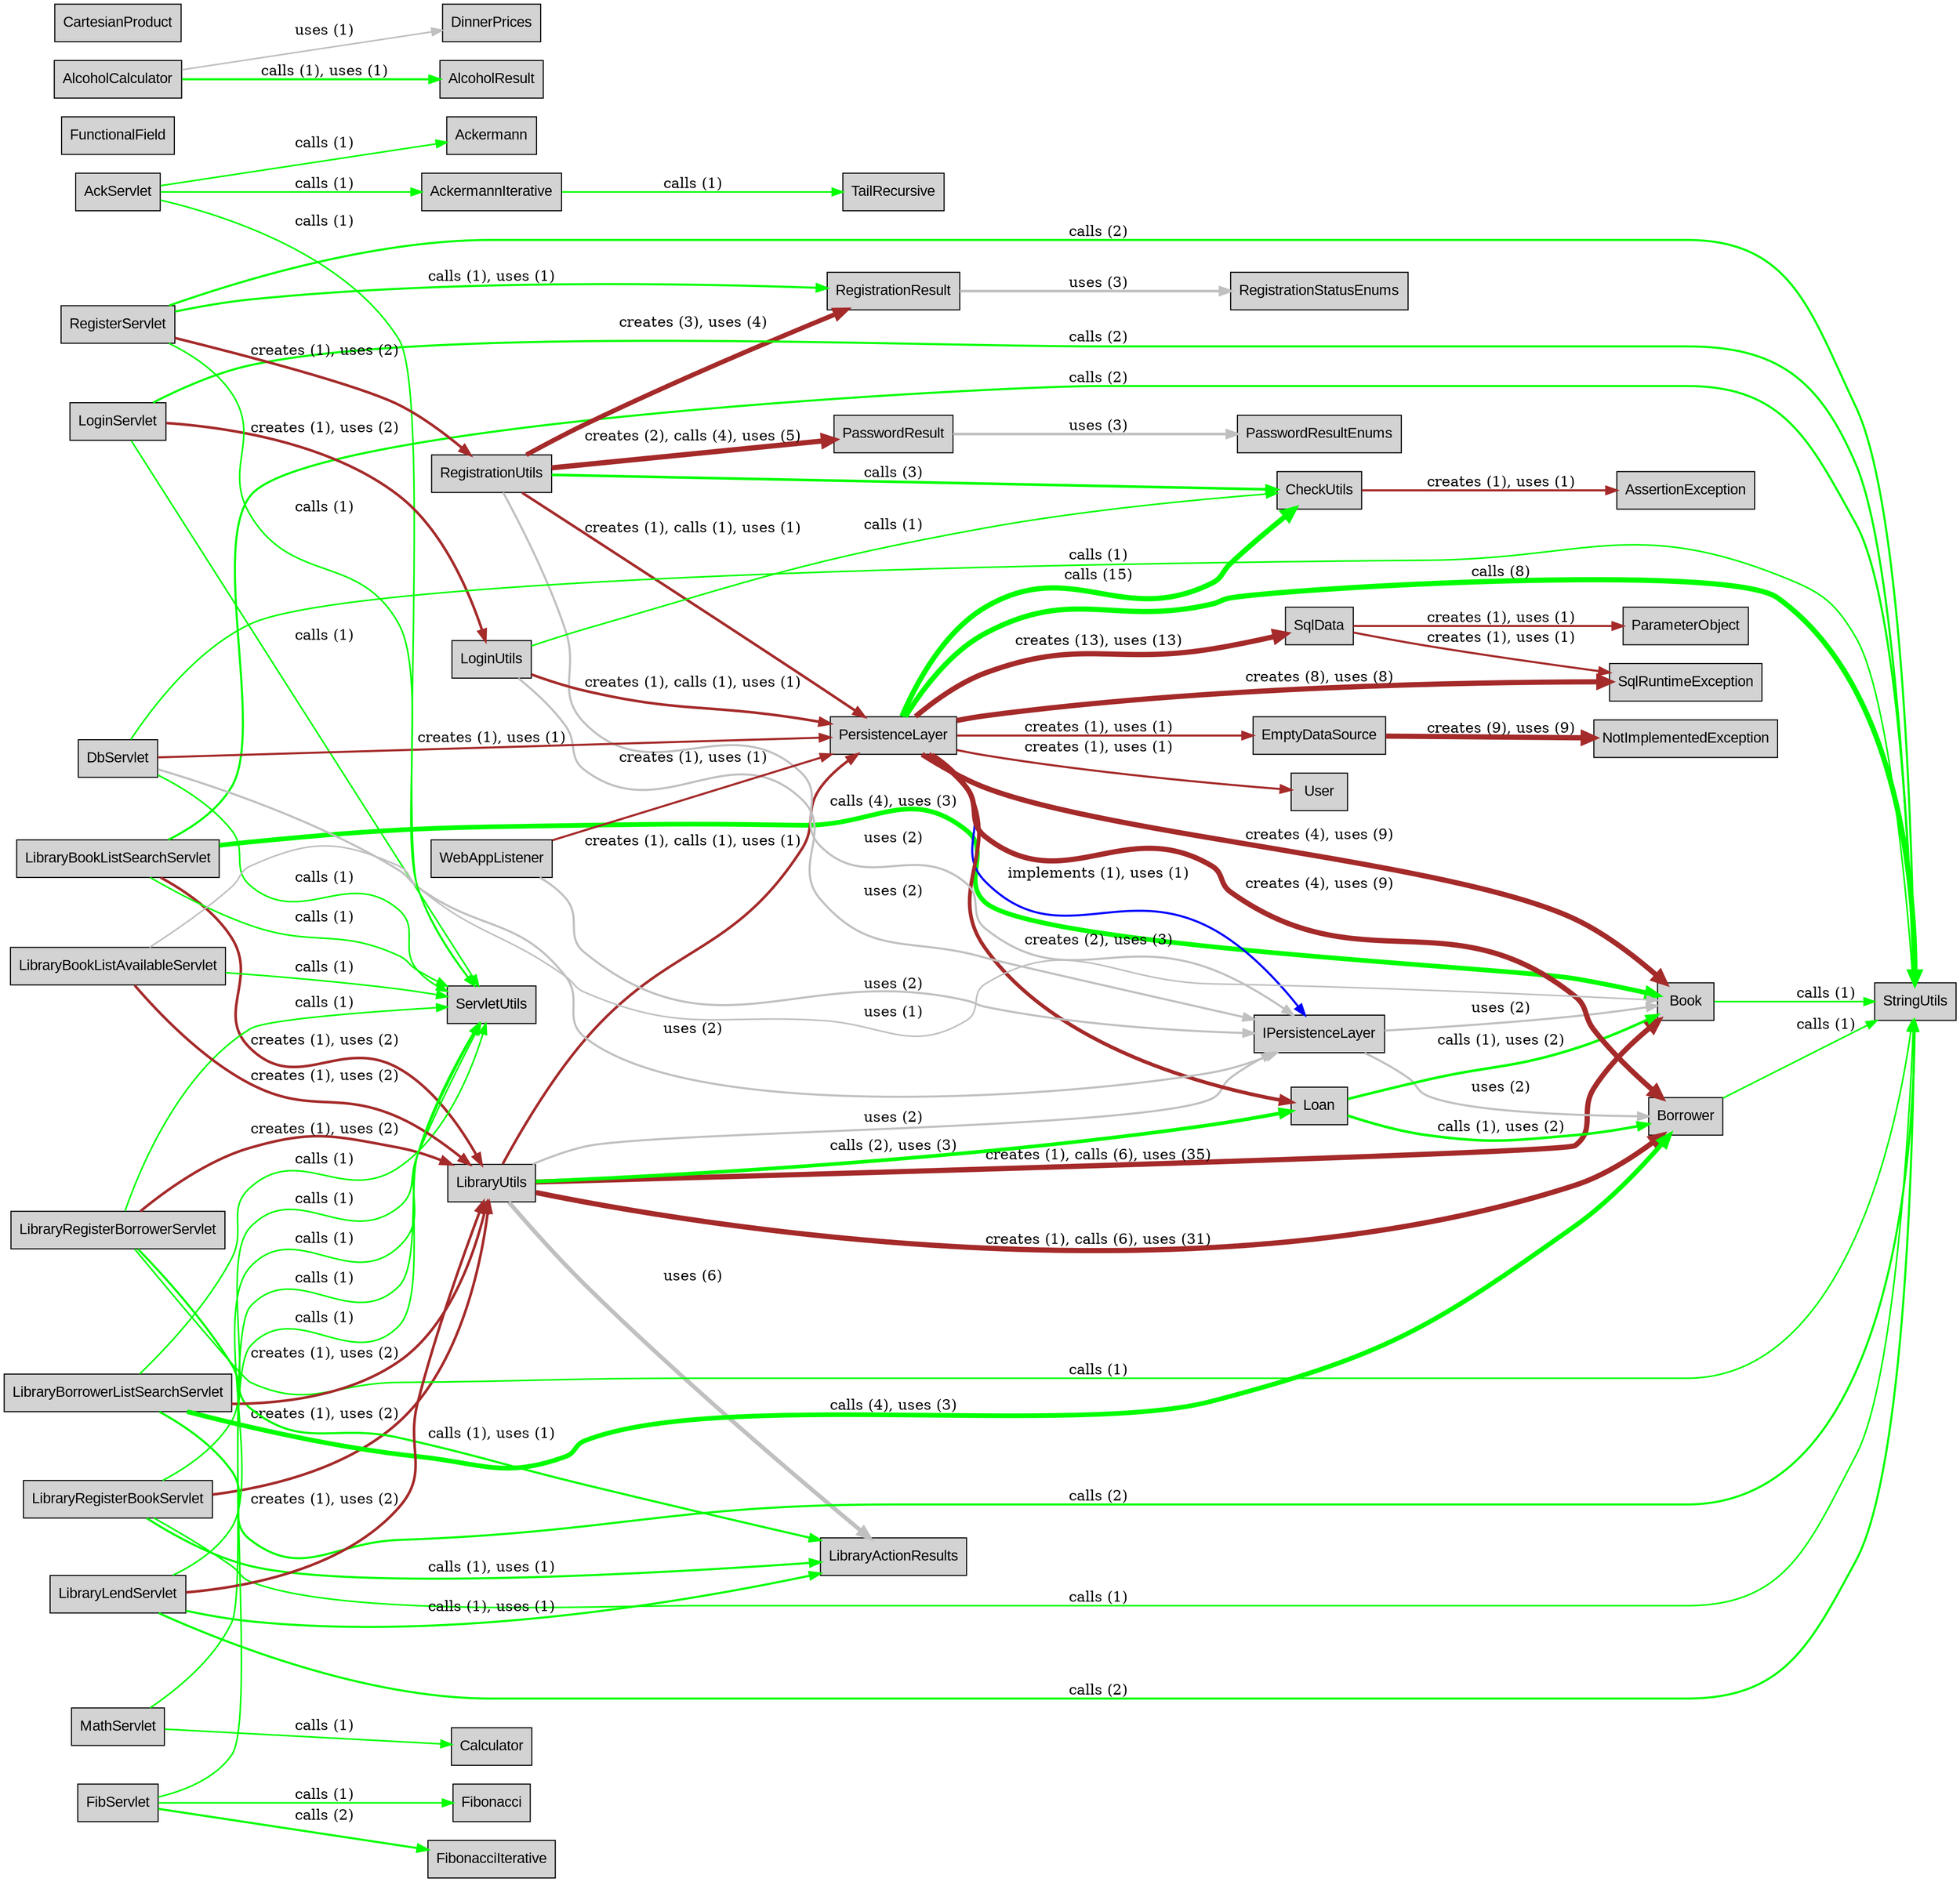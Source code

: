 digraph "ClassRelationships" {
graph ["rankdir"="LR"]
node ["shape"="rectangle","style"="filled","fontname"="Arial"]
"Ackermann" ["label"="Ackermann"]
"LibraryBookListSearchServlet" ["label"="LibraryBookListSearchServlet"]
"StringUtils" ["label"="StringUtils"]
"LibraryUtils" ["label"="LibraryUtils"]
"IPersistenceLayer" ["label"="IPersistenceLayer"]
"Borrower" ["label"="Borrower"]
"Book" ["label"="Book"]
"Loan" ["label"="Loan"]
"LibraryActionResults" ["label"="LibraryActionResults"]
"PersistenceLayer" ["label"="PersistenceLayer"]
"SqlRuntimeException" ["label"="SqlRuntimeException"]
"SqlData" ["label"="SqlData"]
"ParameterObject" ["label"="ParameterObject"]
"User" ["label"="User"]
"CheckUtils" ["label"="CheckUtils"]
"AssertionException" ["label"="AssertionException"]
"EmptyDataSource" ["label"="EmptyDataSource"]
"NotImplementedException" ["label"="NotImplementedException"]
"ServletUtils" ["label"="ServletUtils"]
"AckermannIterative" ["label"="AckermannIterative"]
"TailRecursive" ["label"="TailRecursive"]
"AckServlet" ["label"="AckServlet"]
"FunctionalField" ["label"="FunctionalField"]
"LibraryRegisterBookServlet" ["label"="LibraryRegisterBookServlet"]
"Calculator" ["label"="Calculator"]
"RegistrationResult" ["label"="RegistrationResult"]
"RegistrationStatusEnums" ["label"="RegistrationStatusEnums"]
"RegistrationUtils" ["label"="RegistrationUtils"]
"PasswordResult" ["label"="PasswordResult"]
"PasswordResultEnums" ["label"="PasswordResultEnums"]
"AlcoholCalculator" ["label"="AlcoholCalculator"]
"DinnerPrices" ["label"="DinnerPrices"]
"AlcoholResult" ["label"="AlcoholResult"]
"Fibonacci" ["label"="Fibonacci"]
"LibraryRegisterBorrowerServlet" ["label"="LibraryRegisterBorrowerServlet"]
"LoginServlet" ["label"="LoginServlet"]
"LoginUtils" ["label"="LoginUtils"]
"MathServlet" ["label"="MathServlet"]
"CartesianProduct" ["label"="CartesianProduct"]
"LibraryBorrowerListSearchServlet" ["label"="LibraryBorrowerListSearchServlet"]
"LibraryLendServlet" ["label"="LibraryLendServlet"]
"DbServlet" ["label"="DbServlet"]
"WebAppListener" ["label"="WebAppListener"]
"FibonacciIterative" ["label"="FibonacciIterative"]
"LibraryBookListAvailableServlet" ["label"="LibraryBookListAvailableServlet"]
"FibServlet" ["label"="FibServlet"]
"RegisterServlet" ["label"="RegisterServlet"]
"LibraryBookListSearchServlet" -> "StringUtils" ["style"="solid","color"="green","label"="calls (2)","arrowhead"="normal","penwidth"="2.0"]
"LibraryBookListSearchServlet" -> "LibraryUtils" ["style"="solid","color"="brown","label"="creates (1), uses (2)","arrowhead"="normal","penwidth"="2.5"]
"LibraryBookListSearchServlet" -> "Book" ["style"="solid","color"="green","label"="calls (4), uses (3)","arrowhead"="normal","penwidth"="4.5"]
"LibraryBookListSearchServlet" -> "ServletUtils" ["style"="solid","color"="green","label"="calls (1)","arrowhead"="normal","penwidth"="1.5"]
"LibraryUtils" -> "IPersistenceLayer" ["style"="solid","color"="gray","label"="uses (2)","arrowhead"="normal","penwidth"="2.0"]
"LibraryUtils" -> "Loan" ["style"="solid","color"="green","label"="calls (2), uses (3)","arrowhead"="normal","penwidth"="3.5"]
"LibraryUtils" -> "LibraryActionResults" ["style"="solid","color"="gray","label"="uses (6)","arrowhead"="normal","penwidth"="4.0"]
"LibraryUtils" -> "Borrower" ["style"="solid","color"="brown","label"="creates (1), calls (6), uses (31)","arrowhead"="normal","penwidth"="5.0"]
"LibraryUtils" -> "Book" ["style"="solid","color"="brown","label"="creates (1), calls (6), uses (35)","arrowhead"="normal","penwidth"="5.0"]
"LibraryUtils" -> "PersistenceLayer" ["style"="solid","color"="brown","label"="creates (1), calls (1), uses (1)","arrowhead"="normal","penwidth"="2.5"]
"IPersistenceLayer" -> "Borrower" ["style"="solid","color"="gray","label"="uses (2)","arrowhead"="normal","penwidth"="2.0"]
"IPersistenceLayer" -> "Book" ["style"="solid","color"="gray","label"="uses (2)","arrowhead"="normal","penwidth"="2.0"]
"Borrower" -> "StringUtils" ["style"="solid","color"="green","label"="calls (1)","arrowhead"="normal","penwidth"="1.5"]
"Book" -> "StringUtils" ["style"="solid","color"="green","label"="calls (1)","arrowhead"="normal","penwidth"="1.5"]
"Loan" -> "Borrower" ["style"="solid","color"="green","label"="calls (1), uses (2)","arrowhead"="normal","penwidth"="2.5"]
"Loan" -> "Book" ["style"="solid","color"="green","label"="calls (1), uses (2)","arrowhead"="normal","penwidth"="2.5"]
"PersistenceLayer" -> "SqlRuntimeException" ["style"="solid","color"="brown","label"="creates (8), uses (8)","arrowhead"="normal","penwidth"="5.0"]
"PersistenceLayer" -> "IPersistenceLayer" ["style"="solid","color"="blue","label"="implements (1), uses (1)","arrowhead"="normal","penwidth"="2.0"]
"PersistenceLayer" -> "Loan" ["style"="solid","color"="brown","label"="creates (2), uses (3)","arrowhead"="normal","penwidth"="3.5"]
"PersistenceLayer" -> "StringUtils" ["style"="solid","color"="green","label"="calls (8)","arrowhead"="normal","penwidth"="5.0"]
"PersistenceLayer" -> "SqlData" ["style"="solid","color"="brown","label"="creates (13), uses (13)","arrowhead"="normal","penwidth"="5.0"]
"PersistenceLayer" -> "User" ["style"="solid","color"="brown","label"="creates (1), uses (1)","arrowhead"="normal","penwidth"="2.0"]
"PersistenceLayer" -> "Borrower" ["style"="solid","color"="brown","label"="creates (4), uses (9)","arrowhead"="normal","penwidth"="5.0"]
"PersistenceLayer" -> "CheckUtils" ["style"="solid","color"="green","label"="calls (15)","arrowhead"="normal","penwidth"="5.0"]
"PersistenceLayer" -> "Book" ["style"="solid","color"="brown","label"="creates (4), uses (9)","arrowhead"="normal","penwidth"="5.0"]
"PersistenceLayer" -> "EmptyDataSource" ["style"="solid","color"="brown","label"="creates (1), uses (1)","arrowhead"="normal","penwidth"="2.0"]
"SqlData" -> "SqlRuntimeException" ["style"="solid","color"="brown","label"="creates (1), uses (1)","arrowhead"="normal","penwidth"="2.0"]
"SqlData" -> "ParameterObject" ["style"="solid","color"="brown","label"="creates (1), uses (1)","arrowhead"="normal","penwidth"="2.0"]
"CheckUtils" -> "AssertionException" ["style"="solid","color"="brown","label"="creates (1), uses (1)","arrowhead"="normal","penwidth"="2.0"]
"EmptyDataSource" -> "NotImplementedException" ["style"="solid","color"="brown","label"="creates (9), uses (9)","arrowhead"="normal","penwidth"="5.0"]
"AckermannIterative" -> "TailRecursive" ["style"="solid","color"="green","label"="calls (1)","arrowhead"="normal","penwidth"="1.5"]
"AckServlet" -> "Ackermann" ["style"="solid","color"="green","label"="calls (1)","arrowhead"="normal","penwidth"="1.5"]
"AckServlet" -> "AckermannIterative" ["style"="solid","color"="green","label"="calls (1)","arrowhead"="normal","penwidth"="1.5"]
"AckServlet" -> "ServletUtils" ["style"="solid","color"="green","label"="calls (1)","arrowhead"="normal","penwidth"="1.5"]
"LibraryRegisterBookServlet" -> "LibraryActionResults" ["style"="solid","color"="green","label"="calls (1), uses (1)","arrowhead"="normal","penwidth"="2.0"]
"LibraryRegisterBookServlet" -> "StringUtils" ["style"="solid","color"="green","label"="calls (1)","arrowhead"="normal","penwidth"="1.5"]
"LibraryRegisterBookServlet" -> "LibraryUtils" ["style"="solid","color"="brown","label"="creates (1), uses (2)","arrowhead"="normal","penwidth"="2.5"]
"LibraryRegisterBookServlet" -> "ServletUtils" ["style"="solid","color"="green","label"="calls (1)","arrowhead"="normal","penwidth"="1.5"]
"RegistrationResult" -> "RegistrationStatusEnums" ["style"="solid","color"="gray","label"="uses (3)","arrowhead"="normal","penwidth"="2.5"]
"RegistrationUtils" -> "IPersistenceLayer" ["style"="solid","color"="gray","label"="uses (2)","arrowhead"="normal","penwidth"="2.0"]
"RegistrationUtils" -> "PasswordResult" ["style"="solid","color"="brown","label"="creates (2), calls (4), uses (5)","arrowhead"="normal","penwidth"="5.0"]
"RegistrationUtils" -> "RegistrationResult" ["style"="solid","color"="brown","label"="creates (3), uses (4)","arrowhead"="normal","penwidth"="4.5"]
"RegistrationUtils" -> "CheckUtils" ["style"="solid","color"="green","label"="calls (3)","arrowhead"="normal","penwidth"="2.5"]
"RegistrationUtils" -> "PersistenceLayer" ["style"="solid","color"="brown","label"="creates (1), calls (1), uses (1)","arrowhead"="normal","penwidth"="2.5"]
"PasswordResult" -> "PasswordResultEnums" ["style"="solid","color"="gray","label"="uses (3)","arrowhead"="normal","penwidth"="2.5"]
"AlcoholCalculator" -> "DinnerPrices" ["style"="solid","color"="gray","label"="uses (1)","arrowhead"="normal","penwidth"="1.5"]
"AlcoholCalculator" -> "AlcoholResult" ["style"="solid","color"="green","label"="calls (1), uses (1)","arrowhead"="normal","penwidth"="2.0"]
"LibraryRegisterBorrowerServlet" -> "LibraryActionResults" ["style"="solid","color"="green","label"="calls (1), uses (1)","arrowhead"="normal","penwidth"="2.0"]
"LibraryRegisterBorrowerServlet" -> "StringUtils" ["style"="solid","color"="green","label"="calls (1)","arrowhead"="normal","penwidth"="1.5"]
"LibraryRegisterBorrowerServlet" -> "LibraryUtils" ["style"="solid","color"="brown","label"="creates (1), uses (2)","arrowhead"="normal","penwidth"="2.5"]
"LibraryRegisterBorrowerServlet" -> "ServletUtils" ["style"="solid","color"="green","label"="calls (1)","arrowhead"="normal","penwidth"="1.5"]
"LoginServlet" -> "StringUtils" ["style"="solid","color"="green","label"="calls (2)","arrowhead"="normal","penwidth"="2.0"]
"LoginServlet" -> "LoginUtils" ["style"="solid","color"="brown","label"="creates (1), uses (2)","arrowhead"="normal","penwidth"="2.5"]
"LoginServlet" -> "ServletUtils" ["style"="solid","color"="green","label"="calls (1)","arrowhead"="normal","penwidth"="1.5"]
"LoginUtils" -> "IPersistenceLayer" ["style"="solid","color"="gray","label"="uses (2)","arrowhead"="normal","penwidth"="2.0"]
"LoginUtils" -> "CheckUtils" ["style"="solid","color"="green","label"="calls (1)","arrowhead"="normal","penwidth"="1.5"]
"LoginUtils" -> "PersistenceLayer" ["style"="solid","color"="brown","label"="creates (1), calls (1), uses (1)","arrowhead"="normal","penwidth"="2.5"]
"MathServlet" -> "Calculator" ["style"="solid","color"="green","label"="calls (1)","arrowhead"="normal","penwidth"="1.5"]
"MathServlet" -> "ServletUtils" ["style"="solid","color"="green","label"="calls (1)","arrowhead"="normal","penwidth"="1.5"]
"LibraryBorrowerListSearchServlet" -> "StringUtils" ["style"="solid","color"="green","label"="calls (2)","arrowhead"="normal","penwidth"="2.0"]
"LibraryBorrowerListSearchServlet" -> "LibraryUtils" ["style"="solid","color"="brown","label"="creates (1), uses (2)","arrowhead"="normal","penwidth"="2.5"]
"LibraryBorrowerListSearchServlet" -> "Borrower" ["style"="solid","color"="green","label"="calls (4), uses (3)","arrowhead"="normal","penwidth"="4.5"]
"LibraryBorrowerListSearchServlet" -> "ServletUtils" ["style"="solid","color"="green","label"="calls (1)","arrowhead"="normal","penwidth"="1.5"]
"LibraryLendServlet" -> "LibraryActionResults" ["style"="solid","color"="green","label"="calls (1), uses (1)","arrowhead"="normal","penwidth"="2.0"]
"LibraryLendServlet" -> "StringUtils" ["style"="solid","color"="green","label"="calls (2)","arrowhead"="normal","penwidth"="2.0"]
"LibraryLendServlet" -> "LibraryUtils" ["style"="solid","color"="brown","label"="creates (1), uses (2)","arrowhead"="normal","penwidth"="2.5"]
"LibraryLendServlet" -> "ServletUtils" ["style"="solid","color"="green","label"="calls (1)","arrowhead"="normal","penwidth"="1.5"]
"DbServlet" -> "IPersistenceLayer" ["style"="solid","color"="gray","label"="uses (2)","arrowhead"="normal","penwidth"="2.0"]
"DbServlet" -> "StringUtils" ["style"="solid","color"="green","label"="calls (1)","arrowhead"="normal","penwidth"="1.5"]
"DbServlet" -> "ServletUtils" ["style"="solid","color"="green","label"="calls (1)","arrowhead"="normal","penwidth"="1.5"]
"DbServlet" -> "PersistenceLayer" ["style"="solid","color"="brown","label"="creates (1), uses (1)","arrowhead"="normal","penwidth"="2.0"]
"WebAppListener" -> "IPersistenceLayer" ["style"="solid","color"="gray","label"="uses (2)","arrowhead"="normal","penwidth"="2.0"]
"WebAppListener" -> "PersistenceLayer" ["style"="solid","color"="brown","label"="creates (1), uses (1)","arrowhead"="normal","penwidth"="2.0"]
"LibraryBookListAvailableServlet" -> "LibraryUtils" ["style"="solid","color"="brown","label"="creates (1), uses (2)","arrowhead"="normal","penwidth"="2.5"]
"LibraryBookListAvailableServlet" -> "Book" ["style"="solid","color"="gray","label"="uses (1)","arrowhead"="normal","penwidth"="1.5"]
"LibraryBookListAvailableServlet" -> "ServletUtils" ["style"="solid","color"="green","label"="calls (1)","arrowhead"="normal","penwidth"="1.5"]
"FibServlet" -> "FibonacciIterative" ["style"="solid","color"="green","label"="calls (2)","arrowhead"="normal","penwidth"="2.0"]
"FibServlet" -> "Fibonacci" ["style"="solid","color"="green","label"="calls (1)","arrowhead"="normal","penwidth"="1.5"]
"FibServlet" -> "ServletUtils" ["style"="solid","color"="green","label"="calls (1)","arrowhead"="normal","penwidth"="1.5"]
"RegisterServlet" -> "StringUtils" ["style"="solid","color"="green","label"="calls (2)","arrowhead"="normal","penwidth"="2.0"]
"RegisterServlet" -> "RegistrationResult" ["style"="solid","color"="green","label"="calls (1), uses (1)","arrowhead"="normal","penwidth"="2.0"]
"RegisterServlet" -> "RegistrationUtils" ["style"="solid","color"="brown","label"="creates (1), uses (2)","arrowhead"="normal","penwidth"="2.5"]
"RegisterServlet" -> "ServletUtils" ["style"="solid","color"="green","label"="calls (1)","arrowhead"="normal","penwidth"="1.5"]
}